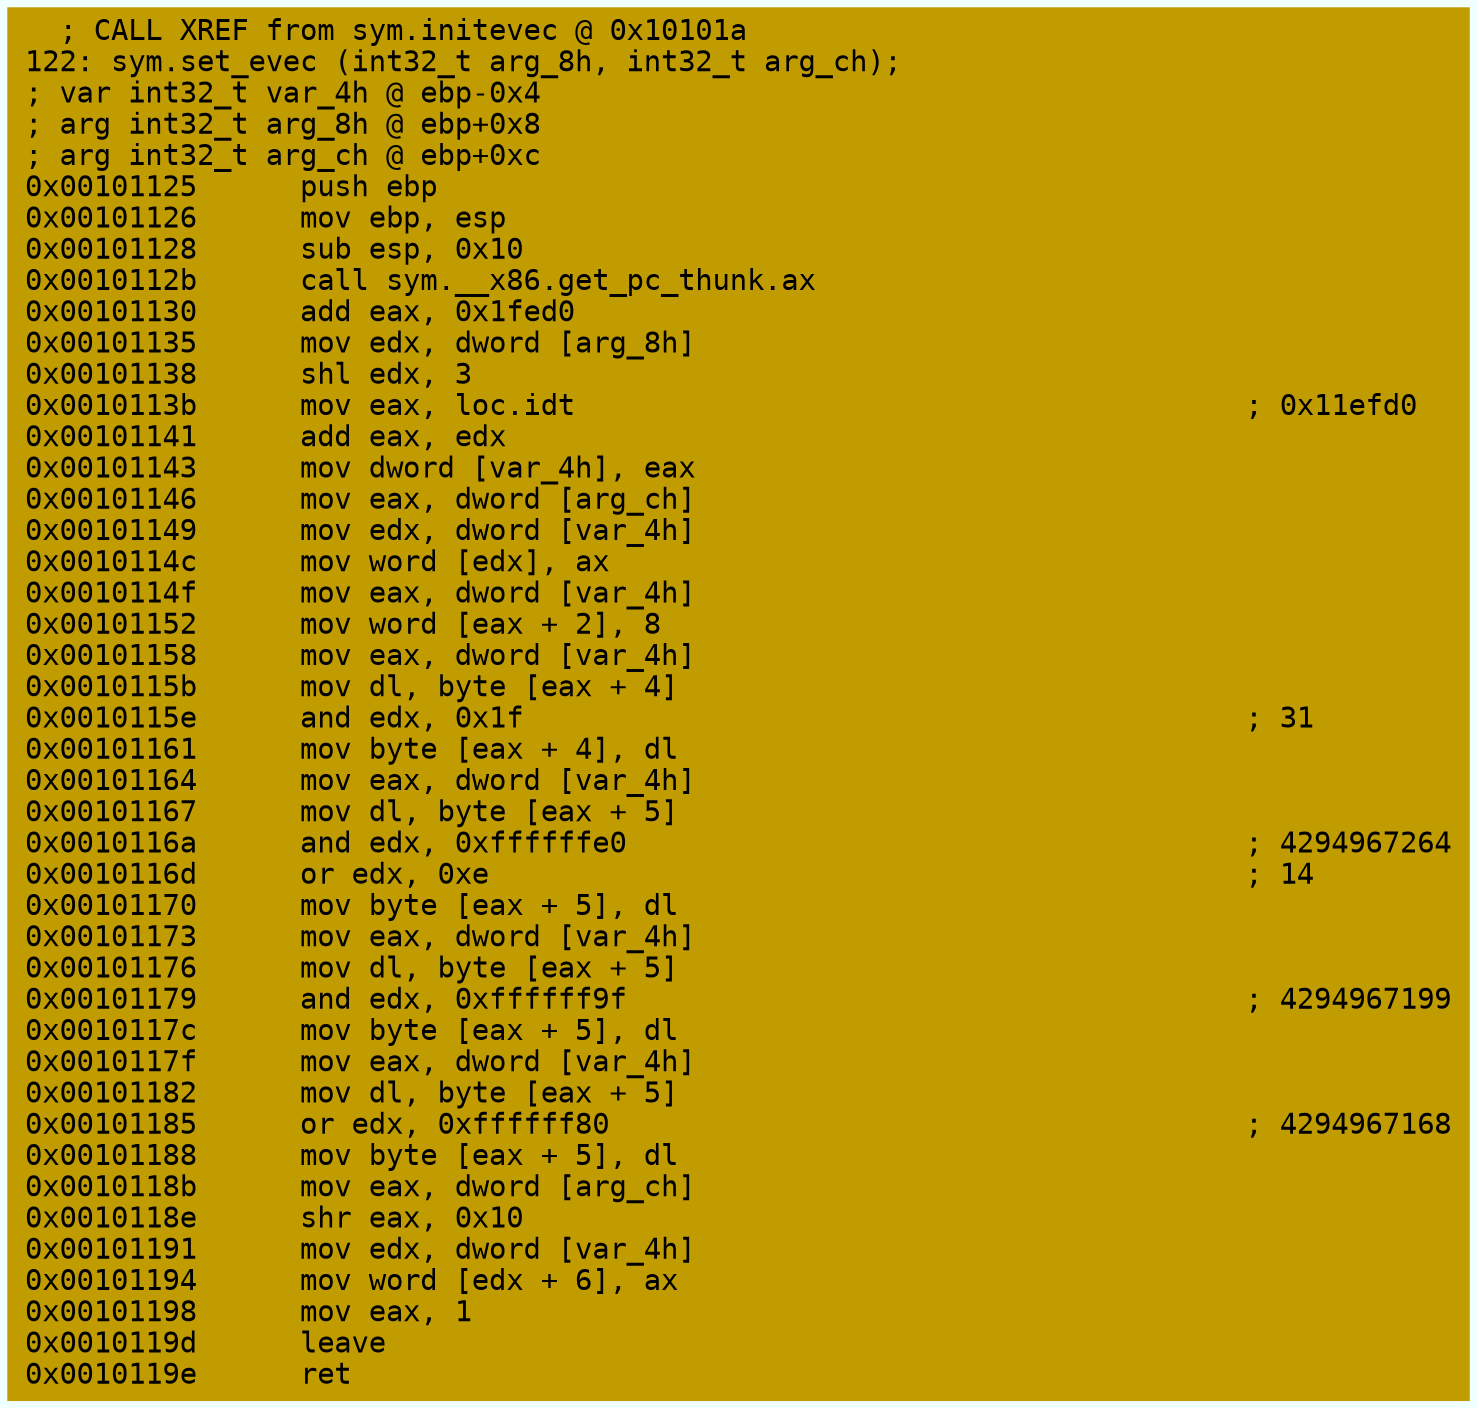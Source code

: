 digraph code {
	graph [bgcolor=azure fontsize=8 fontname="Courier" splines="ortho"];
	node [fillcolor=gray style=filled shape=box];
	edge [arrowhead="normal"];
	"0x00101125" [URL="sym.set_evec/0x00101125", fillcolor="#c19c00",color="#c19c00", fontname="Courier",label="  ; CALL XREF from sym.initevec @ 0x10101a\l122: sym.set_evec (int32_t arg_8h, int32_t arg_ch);\l; var int32_t var_4h @ ebp-0x4\l; arg int32_t arg_8h @ ebp+0x8\l; arg int32_t arg_ch @ ebp+0xc\l0x00101125      push ebp\l0x00101126      mov ebp, esp\l0x00101128      sub esp, 0x10\l0x0010112b      call sym.__x86.get_pc_thunk.ax\l0x00101130      add eax, 0x1fed0\l0x00101135      mov edx, dword [arg_8h]\l0x00101138      shl edx, 3\l0x0010113b      mov eax, loc.idt                                       ; 0x11efd0\l0x00101141      add eax, edx\l0x00101143      mov dword [var_4h], eax\l0x00101146      mov eax, dword [arg_ch]\l0x00101149      mov edx, dword [var_4h]\l0x0010114c      mov word [edx], ax\l0x0010114f      mov eax, dword [var_4h]\l0x00101152      mov word [eax + 2], 8\l0x00101158      mov eax, dword [var_4h]\l0x0010115b      mov dl, byte [eax + 4]\l0x0010115e      and edx, 0x1f                                          ; 31\l0x00101161      mov byte [eax + 4], dl\l0x00101164      mov eax, dword [var_4h]\l0x00101167      mov dl, byte [eax + 5]\l0x0010116a      and edx, 0xffffffe0                                    ; 4294967264\l0x0010116d      or edx, 0xe                                            ; 14\l0x00101170      mov byte [eax + 5], dl\l0x00101173      mov eax, dword [var_4h]\l0x00101176      mov dl, byte [eax + 5]\l0x00101179      and edx, 0xffffff9f                                    ; 4294967199\l0x0010117c      mov byte [eax + 5], dl\l0x0010117f      mov eax, dword [var_4h]\l0x00101182      mov dl, byte [eax + 5]\l0x00101185      or edx, 0xffffff80                                     ; 4294967168\l0x00101188      mov byte [eax + 5], dl\l0x0010118b      mov eax, dword [arg_ch]\l0x0010118e      shr eax, 0x10\l0x00101191      mov edx, dword [var_4h]\l0x00101194      mov word [edx + 6], ax\l0x00101198      mov eax, 1\l0x0010119d      leave\l0x0010119e      ret\l"]
}
